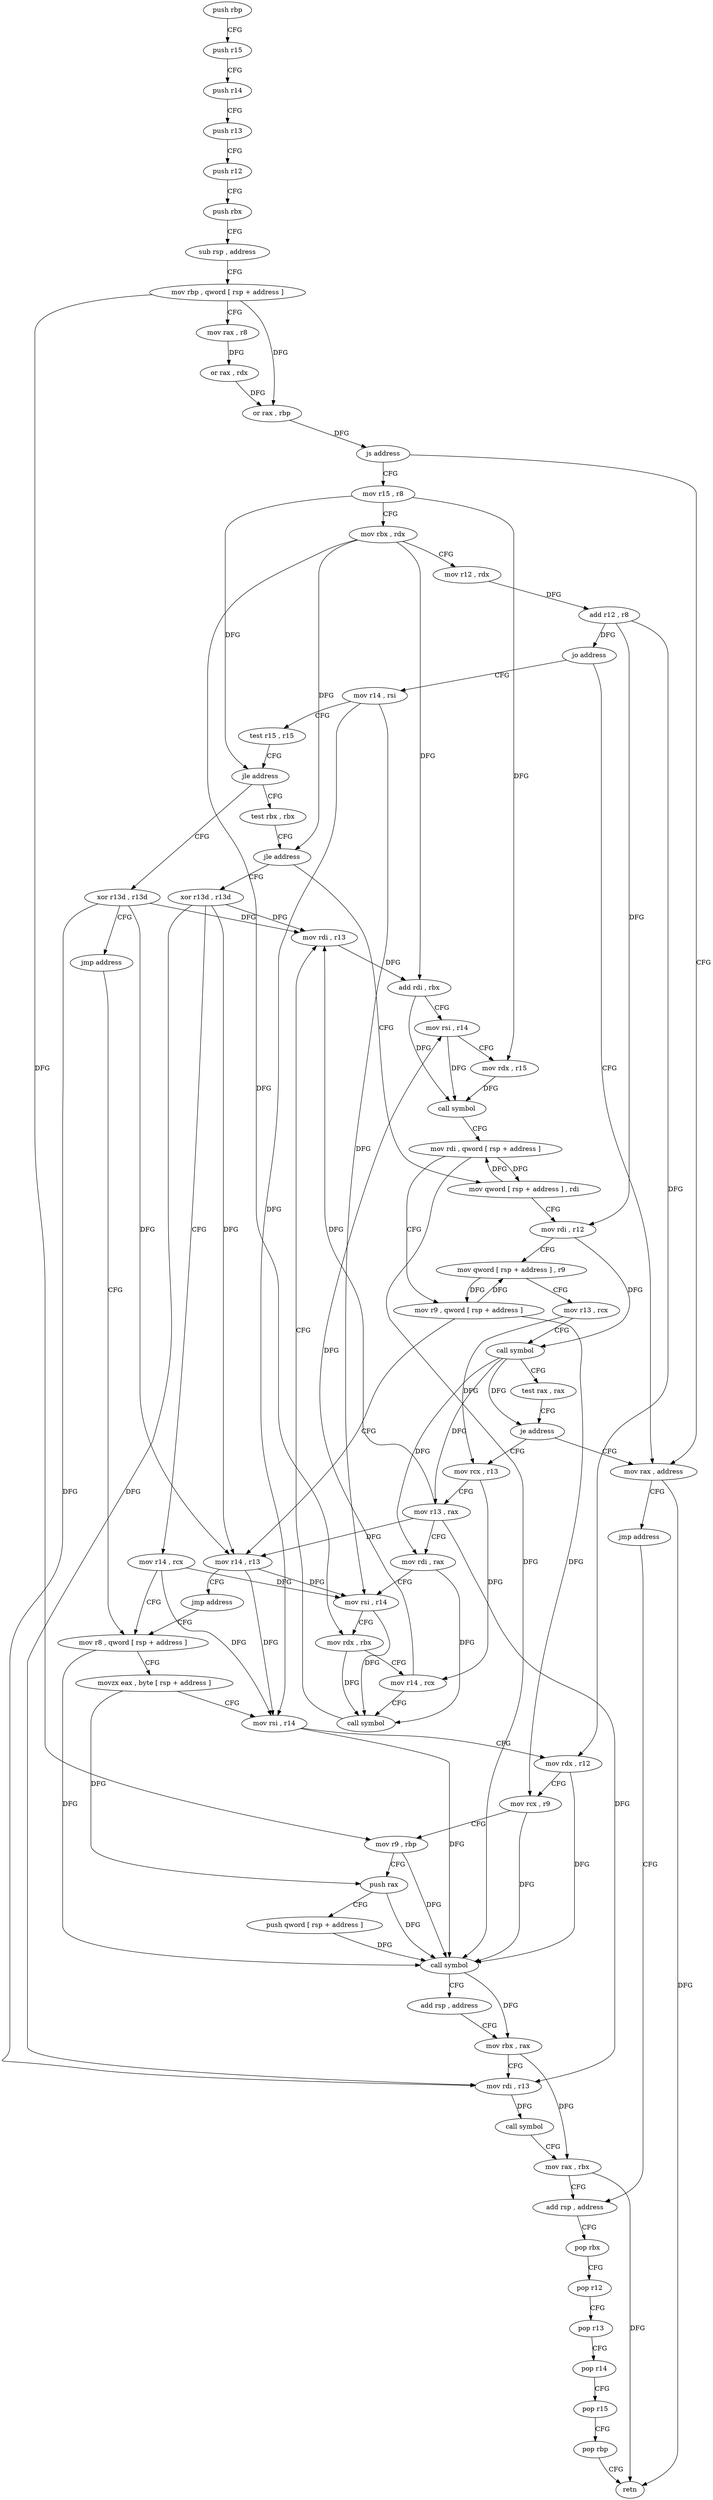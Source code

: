 digraph "func" {
"4221200" [label = "push rbp" ]
"4221201" [label = "push r15" ]
"4221203" [label = "push r14" ]
"4221205" [label = "push r13" ]
"4221207" [label = "push r12" ]
"4221209" [label = "push rbx" ]
"4221210" [label = "sub rsp , address" ]
"4221214" [label = "mov rbp , qword [ rsp + address ]" ]
"4221219" [label = "mov rax , r8" ]
"4221222" [label = "or rax , rdx" ]
"4221225" [label = "or rax , rbp" ]
"4221228" [label = "js address" ]
"4221426" [label = "mov rax , address" ]
"4221234" [label = "mov r15 , r8" ]
"4221433" [label = "jmp address" ]
"4221411" [label = "add rsp , address" ]
"4221237" [label = "mov rbx , rdx" ]
"4221240" [label = "mov r12 , rdx" ]
"4221243" [label = "add r12 , r8" ]
"4221246" [label = "jo address" ]
"4221252" [label = "mov r14 , rsi" ]
"4221415" [label = "pop rbx" ]
"4221416" [label = "pop r12" ]
"4221418" [label = "pop r13" ]
"4221420" [label = "pop r14" ]
"4221422" [label = "pop r15" ]
"4221424" [label = "pop rbp" ]
"4221425" [label = "retn" ]
"4221255" [label = "test r15 , r15" ]
"4221258" [label = "jle address" ]
"4221350" [label = "xor r13d , r13d" ]
"4221260" [label = "test rbx , rbx" ]
"4221353" [label = "jmp address" ]
"4221361" [label = "mov r8 , qword [ rsp + address ]" ]
"4221263" [label = "jle address" ]
"4221355" [label = "xor r13d , r13d" ]
"4221265" [label = "mov qword [ rsp + address ] , rdi" ]
"4221366" [label = "movzx eax , byte [ rsp + address ]" ]
"4221371" [label = "mov rsi , r14" ]
"4221374" [label = "mov rdx , r12" ]
"4221377" [label = "mov rcx , r9" ]
"4221380" [label = "mov r9 , rbp" ]
"4221383" [label = "push rax" ]
"4221384" [label = "push qword [ rsp + address ]" ]
"4221388" [label = "call symbol" ]
"4221393" [label = "add rsp , address" ]
"4221397" [label = "mov rbx , rax" ]
"4221400" [label = "mov rdi , r13" ]
"4221403" [label = "call symbol" ]
"4221408" [label = "mov rax , rbx" ]
"4221358" [label = "mov r14 , rcx" ]
"4221270" [label = "mov rdi , r12" ]
"4221273" [label = "mov qword [ rsp + address ] , r9" ]
"4221278" [label = "mov r13 , rcx" ]
"4221281" [label = "call symbol" ]
"4221286" [label = "test rax , rax" ]
"4221289" [label = "je address" ]
"4221295" [label = "mov rcx , r13" ]
"4221298" [label = "mov r13 , rax" ]
"4221301" [label = "mov rdi , rax" ]
"4221304" [label = "mov rsi , r14" ]
"4221307" [label = "mov rdx , rbx" ]
"4221310" [label = "mov r14 , rcx" ]
"4221313" [label = "call symbol" ]
"4221318" [label = "mov rdi , r13" ]
"4221321" [label = "add rdi , rbx" ]
"4221324" [label = "mov rsi , r14" ]
"4221327" [label = "mov rdx , r15" ]
"4221330" [label = "call symbol" ]
"4221335" [label = "mov rdi , qword [ rsp + address ]" ]
"4221340" [label = "mov r9 , qword [ rsp + address ]" ]
"4221345" [label = "mov r14 , r13" ]
"4221348" [label = "jmp address" ]
"4221200" -> "4221201" [ label = "CFG" ]
"4221201" -> "4221203" [ label = "CFG" ]
"4221203" -> "4221205" [ label = "CFG" ]
"4221205" -> "4221207" [ label = "CFG" ]
"4221207" -> "4221209" [ label = "CFG" ]
"4221209" -> "4221210" [ label = "CFG" ]
"4221210" -> "4221214" [ label = "CFG" ]
"4221214" -> "4221219" [ label = "CFG" ]
"4221214" -> "4221225" [ label = "DFG" ]
"4221214" -> "4221380" [ label = "DFG" ]
"4221219" -> "4221222" [ label = "DFG" ]
"4221222" -> "4221225" [ label = "DFG" ]
"4221225" -> "4221228" [ label = "DFG" ]
"4221228" -> "4221426" [ label = "CFG" ]
"4221228" -> "4221234" [ label = "CFG" ]
"4221426" -> "4221433" [ label = "CFG" ]
"4221426" -> "4221425" [ label = "DFG" ]
"4221234" -> "4221237" [ label = "CFG" ]
"4221234" -> "4221258" [ label = "DFG" ]
"4221234" -> "4221327" [ label = "DFG" ]
"4221433" -> "4221411" [ label = "CFG" ]
"4221411" -> "4221415" [ label = "CFG" ]
"4221237" -> "4221240" [ label = "CFG" ]
"4221237" -> "4221263" [ label = "DFG" ]
"4221237" -> "4221307" [ label = "DFG" ]
"4221237" -> "4221321" [ label = "DFG" ]
"4221240" -> "4221243" [ label = "DFG" ]
"4221243" -> "4221246" [ label = "DFG" ]
"4221243" -> "4221374" [ label = "DFG" ]
"4221243" -> "4221270" [ label = "DFG" ]
"4221246" -> "4221426" [ label = "CFG" ]
"4221246" -> "4221252" [ label = "CFG" ]
"4221252" -> "4221255" [ label = "CFG" ]
"4221252" -> "4221371" [ label = "DFG" ]
"4221252" -> "4221304" [ label = "DFG" ]
"4221415" -> "4221416" [ label = "CFG" ]
"4221416" -> "4221418" [ label = "CFG" ]
"4221418" -> "4221420" [ label = "CFG" ]
"4221420" -> "4221422" [ label = "CFG" ]
"4221422" -> "4221424" [ label = "CFG" ]
"4221424" -> "4221425" [ label = "CFG" ]
"4221255" -> "4221258" [ label = "CFG" ]
"4221258" -> "4221350" [ label = "CFG" ]
"4221258" -> "4221260" [ label = "CFG" ]
"4221350" -> "4221353" [ label = "CFG" ]
"4221350" -> "4221400" [ label = "DFG" ]
"4221350" -> "4221318" [ label = "DFG" ]
"4221350" -> "4221345" [ label = "DFG" ]
"4221260" -> "4221263" [ label = "CFG" ]
"4221353" -> "4221361" [ label = "CFG" ]
"4221361" -> "4221366" [ label = "CFG" ]
"4221361" -> "4221388" [ label = "DFG" ]
"4221263" -> "4221355" [ label = "CFG" ]
"4221263" -> "4221265" [ label = "CFG" ]
"4221355" -> "4221358" [ label = "CFG" ]
"4221355" -> "4221400" [ label = "DFG" ]
"4221355" -> "4221318" [ label = "DFG" ]
"4221355" -> "4221345" [ label = "DFG" ]
"4221265" -> "4221270" [ label = "CFG" ]
"4221265" -> "4221335" [ label = "DFG" ]
"4221366" -> "4221371" [ label = "CFG" ]
"4221366" -> "4221383" [ label = "DFG" ]
"4221371" -> "4221374" [ label = "CFG" ]
"4221371" -> "4221388" [ label = "DFG" ]
"4221374" -> "4221377" [ label = "CFG" ]
"4221374" -> "4221388" [ label = "DFG" ]
"4221377" -> "4221380" [ label = "CFG" ]
"4221377" -> "4221388" [ label = "DFG" ]
"4221380" -> "4221383" [ label = "CFG" ]
"4221380" -> "4221388" [ label = "DFG" ]
"4221383" -> "4221384" [ label = "CFG" ]
"4221383" -> "4221388" [ label = "DFG" ]
"4221384" -> "4221388" [ label = "DFG" ]
"4221388" -> "4221393" [ label = "CFG" ]
"4221388" -> "4221397" [ label = "DFG" ]
"4221393" -> "4221397" [ label = "CFG" ]
"4221397" -> "4221400" [ label = "CFG" ]
"4221397" -> "4221408" [ label = "DFG" ]
"4221400" -> "4221403" [ label = "DFG" ]
"4221403" -> "4221408" [ label = "CFG" ]
"4221408" -> "4221411" [ label = "CFG" ]
"4221408" -> "4221425" [ label = "DFG" ]
"4221358" -> "4221361" [ label = "CFG" ]
"4221358" -> "4221371" [ label = "DFG" ]
"4221358" -> "4221304" [ label = "DFG" ]
"4221270" -> "4221273" [ label = "CFG" ]
"4221270" -> "4221281" [ label = "DFG" ]
"4221273" -> "4221278" [ label = "CFG" ]
"4221273" -> "4221340" [ label = "DFG" ]
"4221278" -> "4221281" [ label = "CFG" ]
"4221278" -> "4221295" [ label = "DFG" ]
"4221281" -> "4221286" [ label = "CFG" ]
"4221281" -> "4221289" [ label = "DFG" ]
"4221281" -> "4221298" [ label = "DFG" ]
"4221281" -> "4221301" [ label = "DFG" ]
"4221286" -> "4221289" [ label = "CFG" ]
"4221289" -> "4221426" [ label = "CFG" ]
"4221289" -> "4221295" [ label = "CFG" ]
"4221295" -> "4221298" [ label = "CFG" ]
"4221295" -> "4221310" [ label = "DFG" ]
"4221298" -> "4221301" [ label = "CFG" ]
"4221298" -> "4221400" [ label = "DFG" ]
"4221298" -> "4221318" [ label = "DFG" ]
"4221298" -> "4221345" [ label = "DFG" ]
"4221301" -> "4221304" [ label = "CFG" ]
"4221301" -> "4221313" [ label = "DFG" ]
"4221304" -> "4221307" [ label = "CFG" ]
"4221304" -> "4221313" [ label = "DFG" ]
"4221307" -> "4221310" [ label = "CFG" ]
"4221307" -> "4221313" [ label = "DFG" ]
"4221310" -> "4221313" [ label = "CFG" ]
"4221310" -> "4221324" [ label = "DFG" ]
"4221313" -> "4221318" [ label = "CFG" ]
"4221318" -> "4221321" [ label = "DFG" ]
"4221321" -> "4221324" [ label = "CFG" ]
"4221321" -> "4221330" [ label = "DFG" ]
"4221324" -> "4221327" [ label = "CFG" ]
"4221324" -> "4221330" [ label = "DFG" ]
"4221327" -> "4221330" [ label = "DFG" ]
"4221330" -> "4221335" [ label = "CFG" ]
"4221335" -> "4221340" [ label = "CFG" ]
"4221335" -> "4221265" [ label = "DFG" ]
"4221335" -> "4221388" [ label = "DFG" ]
"4221340" -> "4221345" [ label = "CFG" ]
"4221340" -> "4221377" [ label = "DFG" ]
"4221340" -> "4221273" [ label = "DFG" ]
"4221345" -> "4221348" [ label = "CFG" ]
"4221345" -> "4221371" [ label = "DFG" ]
"4221345" -> "4221304" [ label = "DFG" ]
"4221348" -> "4221361" [ label = "CFG" ]
}

